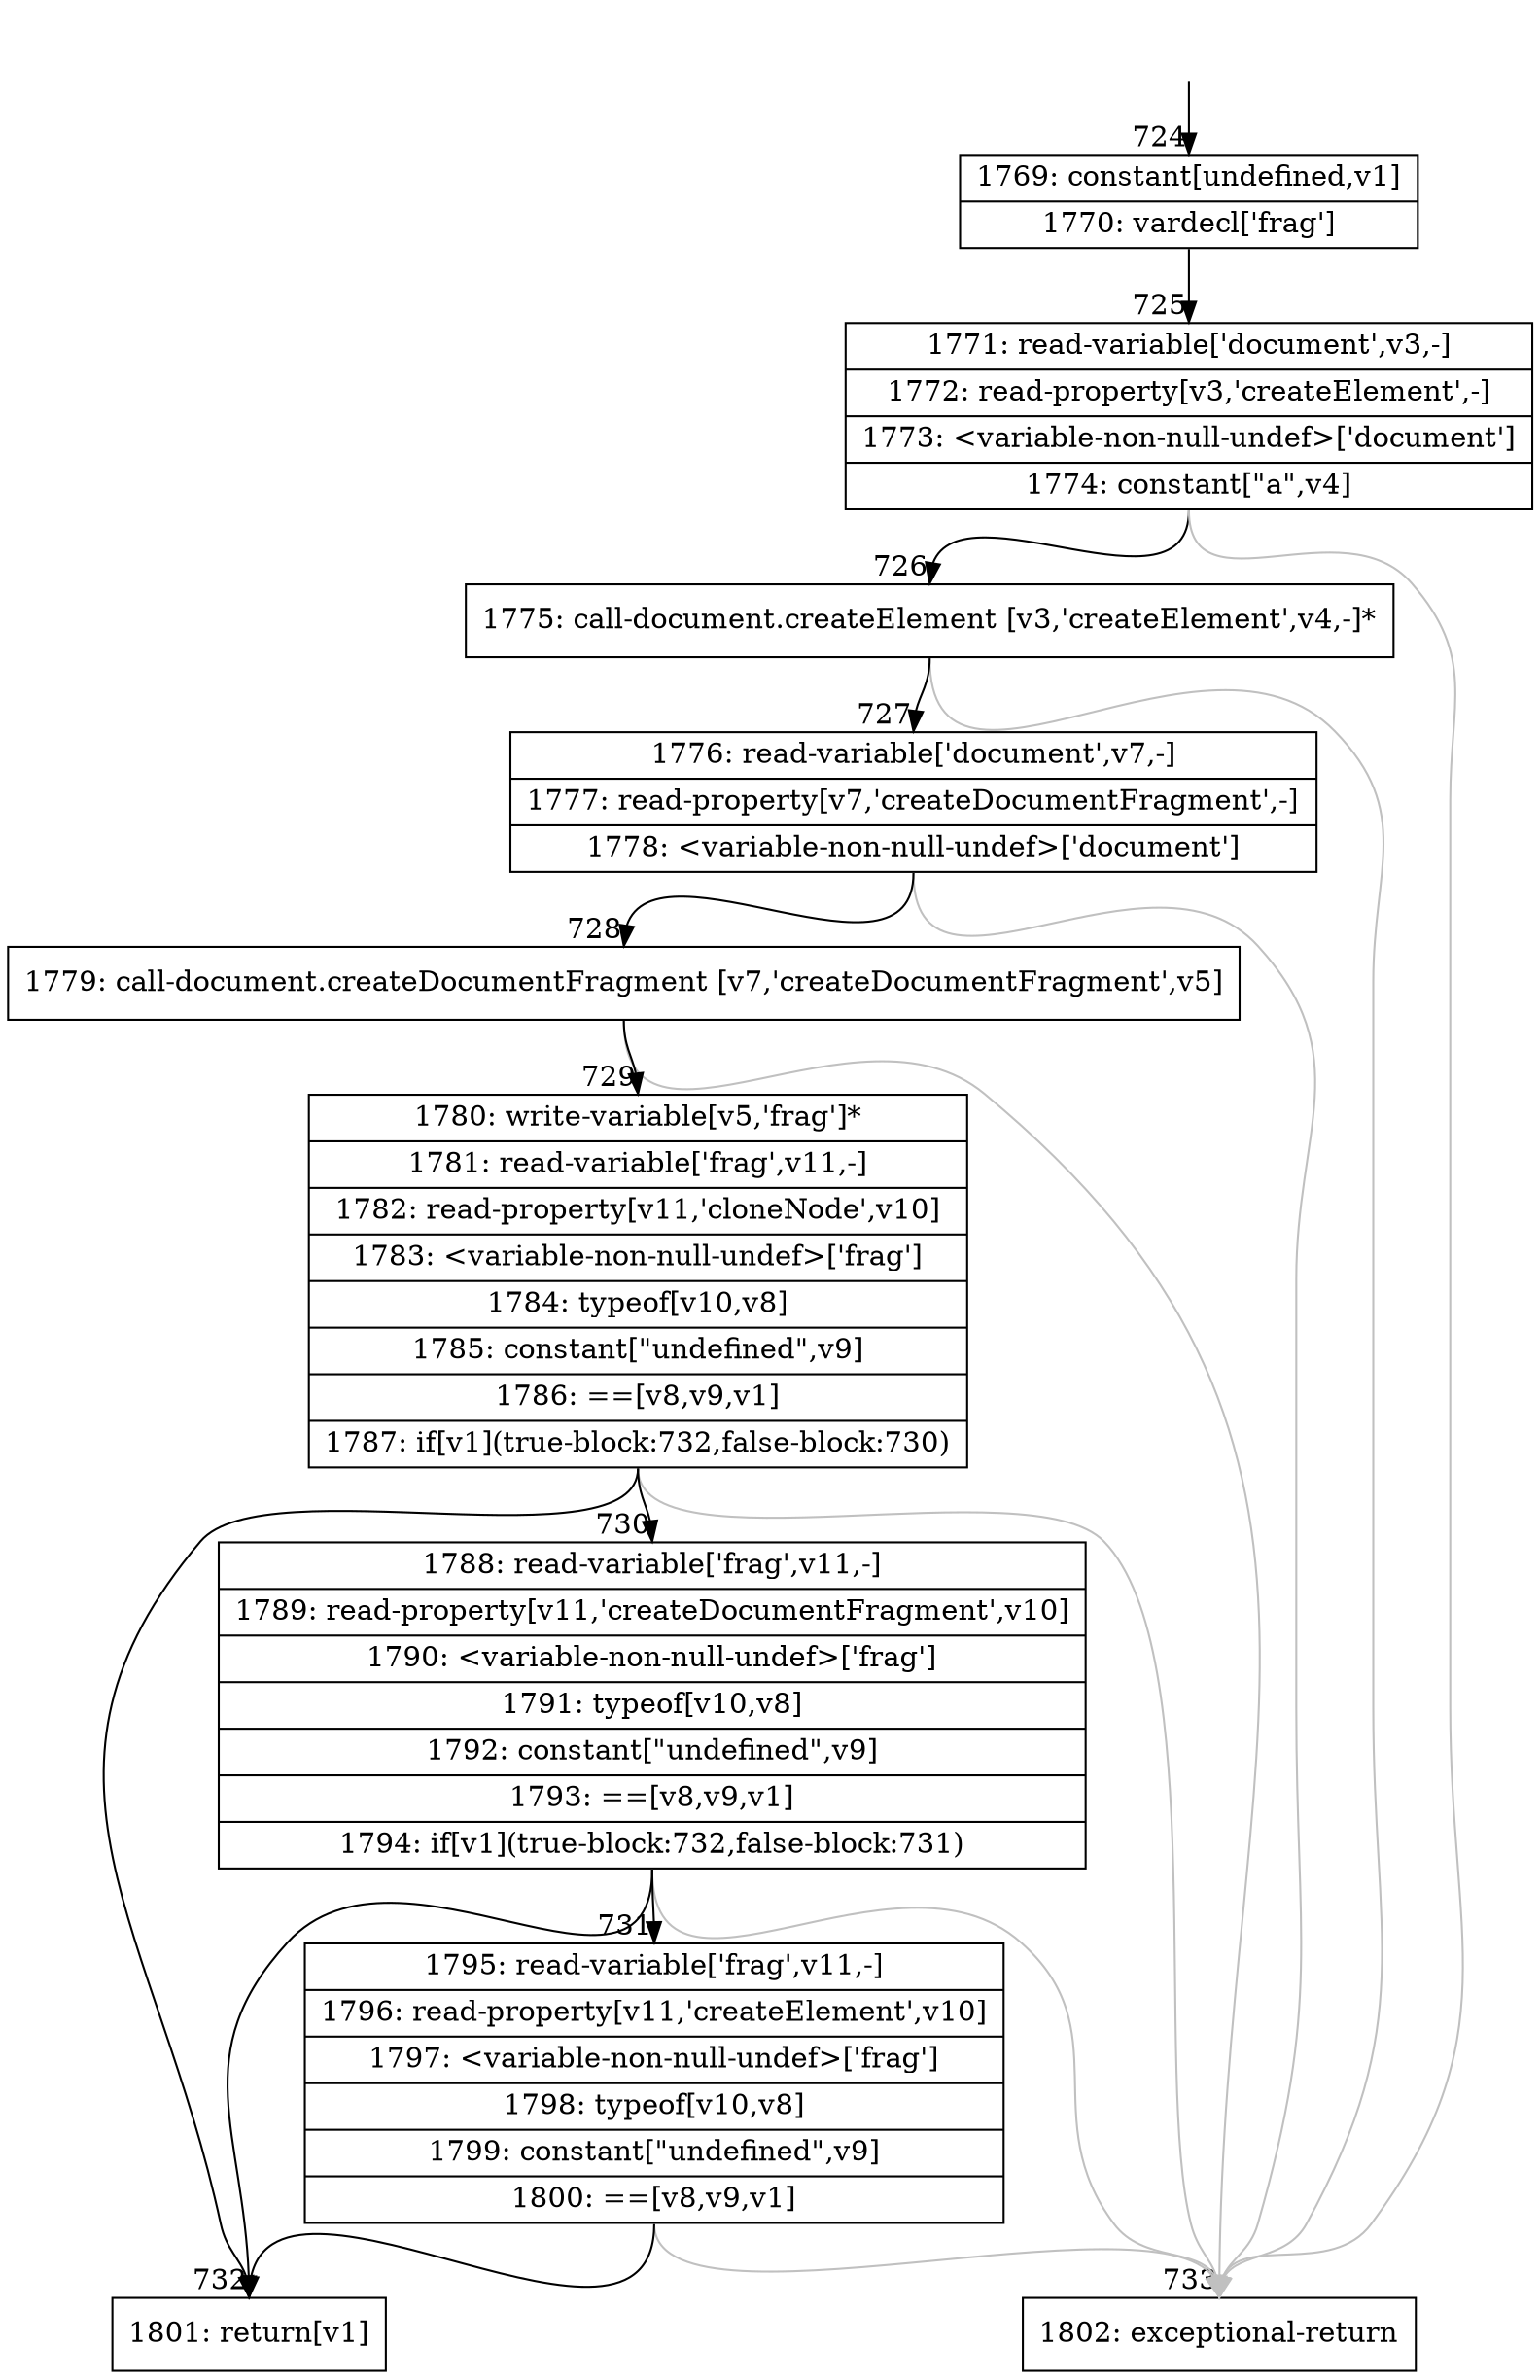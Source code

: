 digraph {
rankdir="TD"
BB_entry70[shape=none,label=""];
BB_entry70 -> BB724 [tailport=s, headport=n, headlabel="    724"]
BB724 [shape=record label="{1769: constant[undefined,v1]|1770: vardecl['frag']}" ] 
BB724 -> BB725 [tailport=s, headport=n, headlabel="      725"]
BB725 [shape=record label="{1771: read-variable['document',v3,-]|1772: read-property[v3,'createElement',-]|1773: \<variable-non-null-undef\>['document']|1774: constant[\"a\",v4]}" ] 
BB725 -> BB726 [tailport=s, headport=n, headlabel="      726"]
BB725 -> BB733 [tailport=s, headport=n, color=gray, headlabel="      733"]
BB726 [shape=record label="{1775: call-document.createElement [v3,'createElement',v4,-]*}" ] 
BB726 -> BB727 [tailport=s, headport=n, headlabel="      727"]
BB726 -> BB733 [tailport=s, headport=n, color=gray]
BB727 [shape=record label="{1776: read-variable['document',v7,-]|1777: read-property[v7,'createDocumentFragment',-]|1778: \<variable-non-null-undef\>['document']}" ] 
BB727 -> BB728 [tailport=s, headport=n, headlabel="      728"]
BB727 -> BB733 [tailport=s, headport=n, color=gray]
BB728 [shape=record label="{1779: call-document.createDocumentFragment [v7,'createDocumentFragment',v5]}" ] 
BB728 -> BB729 [tailport=s, headport=n, headlabel="      729"]
BB728 -> BB733 [tailport=s, headport=n, color=gray]
BB729 [shape=record label="{1780: write-variable[v5,'frag']*|1781: read-variable['frag',v11,-]|1782: read-property[v11,'cloneNode',v10]|1783: \<variable-non-null-undef\>['frag']|1784: typeof[v10,v8]|1785: constant[\"undefined\",v9]|1786: ==[v8,v9,v1]|1787: if[v1](true-block:732,false-block:730)}" ] 
BB729 -> BB732 [tailport=s, headport=n, headlabel="      732"]
BB729 -> BB730 [tailport=s, headport=n, headlabel="      730"]
BB729 -> BB733 [tailport=s, headport=n, color=gray]
BB730 [shape=record label="{1788: read-variable['frag',v11,-]|1789: read-property[v11,'createDocumentFragment',v10]|1790: \<variable-non-null-undef\>['frag']|1791: typeof[v10,v8]|1792: constant[\"undefined\",v9]|1793: ==[v8,v9,v1]|1794: if[v1](true-block:732,false-block:731)}" ] 
BB730 -> BB732 [tailport=s, headport=n]
BB730 -> BB731 [tailport=s, headport=n, headlabel="      731"]
BB730 -> BB733 [tailport=s, headport=n, color=gray]
BB731 [shape=record label="{1795: read-variable['frag',v11,-]|1796: read-property[v11,'createElement',v10]|1797: \<variable-non-null-undef\>['frag']|1798: typeof[v10,v8]|1799: constant[\"undefined\",v9]|1800: ==[v8,v9,v1]}" ] 
BB731 -> BB732 [tailport=s, headport=n]
BB731 -> BB733 [tailport=s, headport=n, color=gray]
BB732 [shape=record label="{1801: return[v1]}" ] 
BB733 [shape=record label="{1802: exceptional-return}" ] 
//#$~ 661
}
